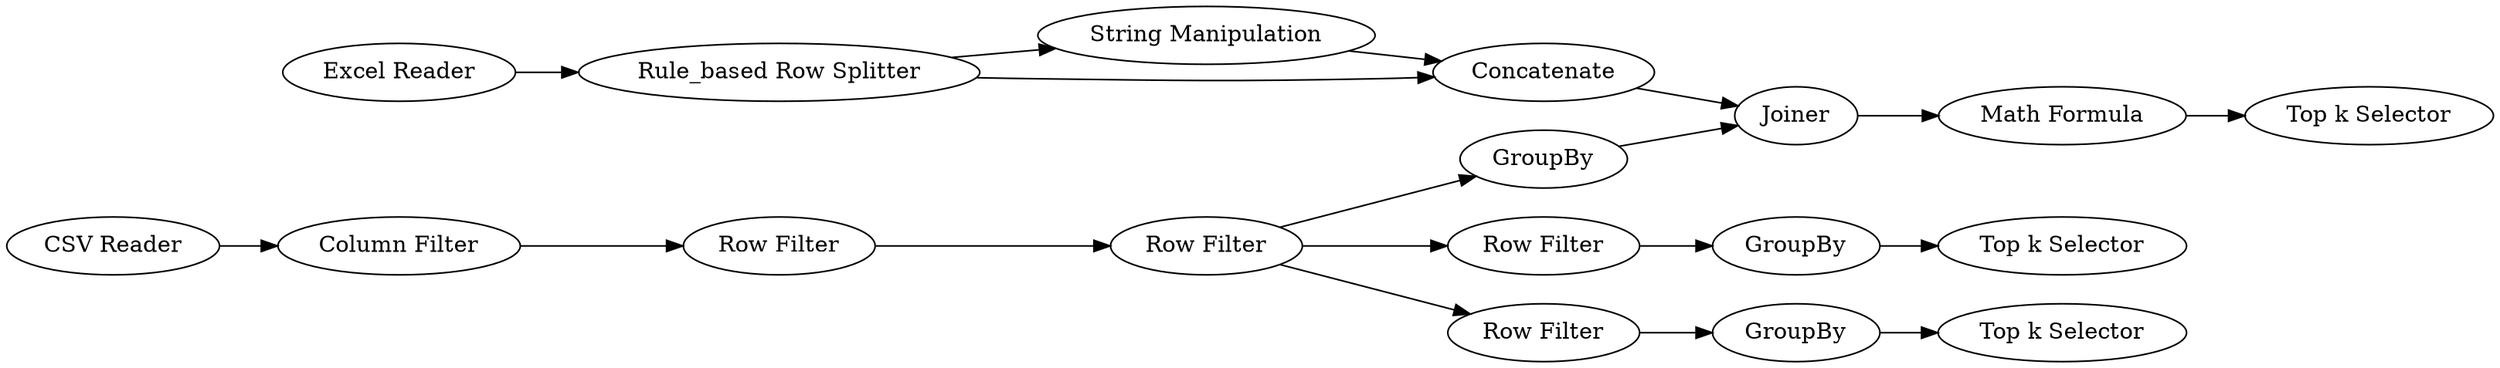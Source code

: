 digraph {
	15 -> 14
	7 -> 8
	6 -> 17
	9 -> 16
	18 -> 19
	8 -> 9
	3 -> 5
	2 -> 7
	6 -> 15
	6 -> 10
	5 -> 6
	17 -> 16
	11 -> 12
	14 -> 13
	16 -> 18
	10 -> 11
	1 -> 3
	7 -> 9
	5 [label="Row Filter"]
	16 [label=Joiner]
	14 [label=GroupBy]
	13 [label="Top k Selector"]
	1 [label="CSV Reader"]
	7 [label="Rule_based Row Splitter"]
	9 [label=Concatenate]
	11 [label=GroupBy]
	18 [label="Math Formula"]
	6 [label="Row Filter"]
	15 [label="Row Filter"]
	8 [label="String Manipulation"]
	12 [label="Top k Selector"]
	17 [label=GroupBy]
	3 [label="Column Filter"]
	2 [label="Excel Reader"]
	10 [label="Row Filter"]
	19 [label="Top k Selector"]
	rankdir=LR
}
